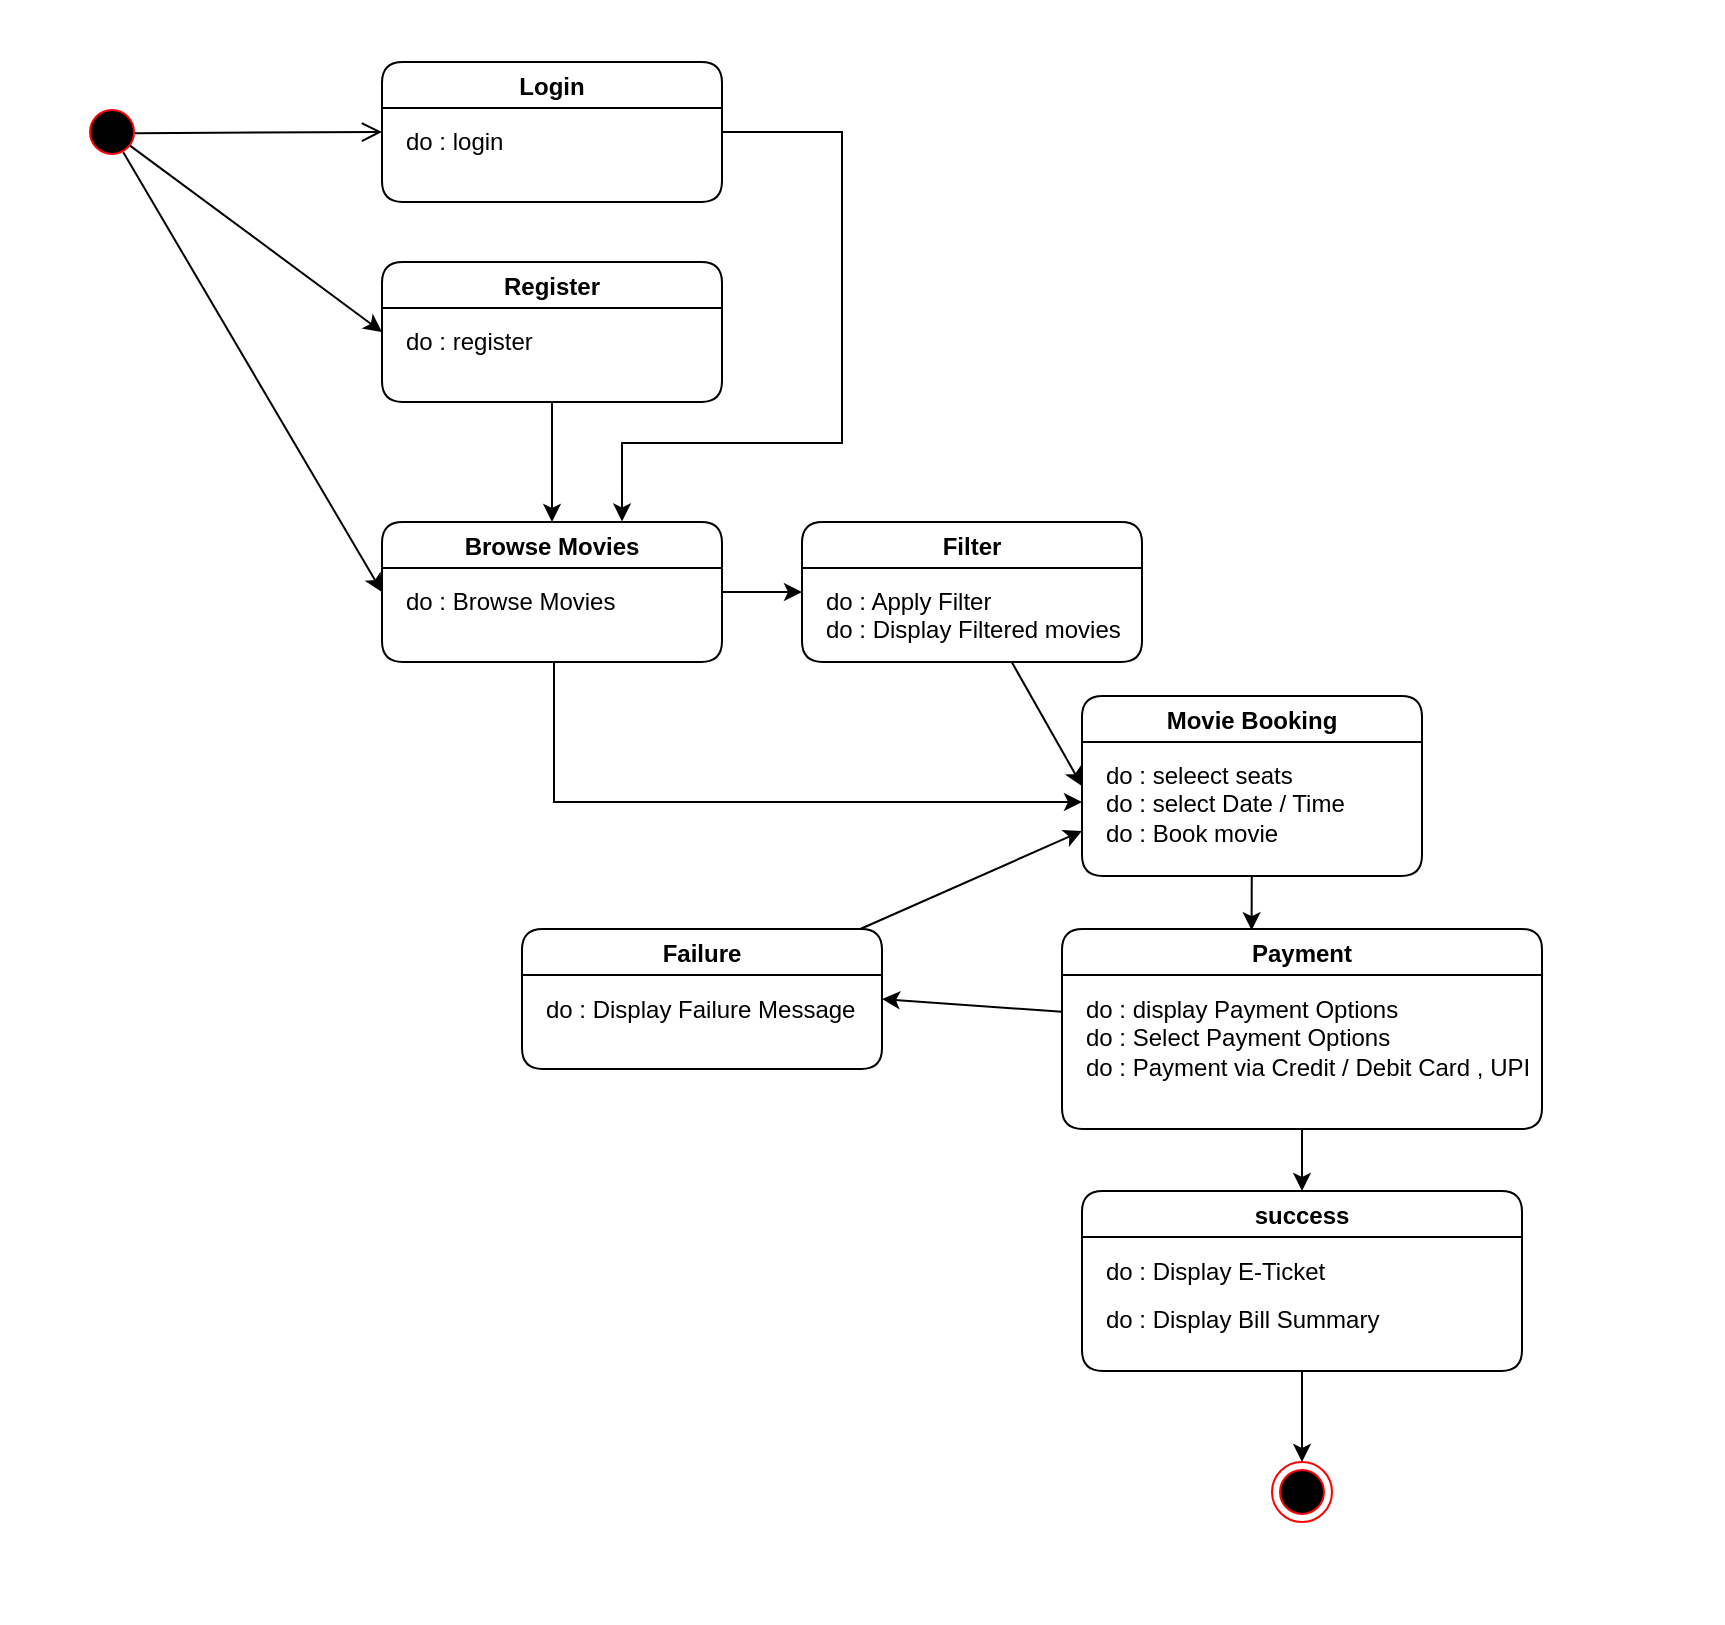 <mxfile version="12.2.2" type="device" pages="1"><diagram name="Page-1" id="58cdce13-f638-feb5-8d6f-7d28b1aa9fa0"><mxGraphModel dx="2886" dy="1680" grid="1" gridSize="10" guides="1" tooltips="1" connect="1" arrows="1" fold="1" page="1" pageScale="1" pageWidth="1100" pageHeight="850" background="#ffffff" math="0" shadow="0"><root><mxCell id="0"/><mxCell id="1" parent="0"/><mxCell id="HettC8K9gz9zgXReMGe_-32" style="rounded=0;orthogonalLoop=1;jettySize=auto;html=1;entryX=0;entryY=0.5;entryDx=0;entryDy=0;exitX=0.783;exitY=0.714;exitDx=0;exitDy=0;exitPerimeter=0;" parent="1" source="HettC8K9gz9zgXReMGe_-4" target="HettC8K9gz9zgXReMGe_-27" edge="1"><mxGeometry relative="1" as="geometry"/></mxCell><mxCell id="HettC8K9gz9zgXReMGe_-33" style="edgeStyle=none;rounded=0;orthogonalLoop=1;jettySize=auto;html=1;entryX=0;entryY=0.5;entryDx=0;entryDy=0;exitX=0.688;exitY=0.837;exitDx=0;exitDy=0;exitPerimeter=0;" parent="1" source="HettC8K9gz9zgXReMGe_-4" target="HettC8K9gz9zgXReMGe_-19" edge="1"><mxGeometry relative="1" as="geometry"><mxPoint x="270" y="310" as="targetPoint"/></mxGeometry></mxCell><mxCell id="HettC8K9gz9zgXReMGe_-4" value="" style="ellipse;html=1;shape=startState;fillColor=#000000;strokeColor=#ff0000;" parent="1" vertex="1"><mxGeometry x="120" y="80" width="30" height="30" as="geometry"/></mxCell><mxCell id="HettC8K9gz9zgXReMGe_-5" value="" style="html=1;verticalAlign=bottom;endArrow=open;endSize=8;strokeColor=#000000;exitX=0.882;exitY=0.52;exitDx=0;exitDy=0;exitPerimeter=0;entryX=0;entryY=0.5;entryDx=0;entryDy=0;" parent="1" source="HettC8K9gz9zgXReMGe_-4" target="HettC8K9gz9zgXReMGe_-29" edge="1"><mxGeometry relative="1" as="geometry"><mxPoint x="230" y="95.5" as="targetPoint"/><mxPoint x="146" y="95.5" as="sourcePoint"/></mxGeometry></mxCell><mxCell id="HettC8K9gz9zgXReMGe_-52" style="edgeStyle=none;rounded=0;orthogonalLoop=1;jettySize=auto;html=1;entryX=0;entryY=0.75;entryDx=0;entryDy=0;" parent="1" source="HettC8K9gz9zgXReMGe_-15" target="HettC8K9gz9zgXReMGe_-23" edge="1"><mxGeometry relative="1" as="geometry"><mxPoint x="700" y="358.5" as="targetPoint"/></mxGeometry></mxCell><mxCell id="HettC8K9gz9zgXReMGe_-15" value="Failure" style="swimlane;rounded=1;startSize=23;" parent="1" vertex="1"><mxGeometry x="340" y="493.5" width="180" height="70" as="geometry"><mxRectangle x="140" y="5" width="80" height="23" as="alternateBounds"/></mxGeometry></mxCell><mxCell id="HettC8K9gz9zgXReMGe_-16" value="do : Display Failure Message" style="text;html=1;resizable=0;points=[];autosize=1;align=left;verticalAlign=top;spacingTop=-4;" parent="HettC8K9gz9zgXReMGe_-15" vertex="1"><mxGeometry x="10" y="30" width="170" height="20" as="geometry"/></mxCell><mxCell id="bRlnaPuVCn2W1XJWT1bl-6" style="edgeStyle=orthogonalEdgeStyle;rounded=0;orthogonalLoop=1;jettySize=auto;html=1;entryX=0.5;entryY=0;entryDx=0;entryDy=0;" parent="1" source="HettC8K9gz9zgXReMGe_-17" target="HettC8K9gz9zgXReMGe_-53" edge="1"><mxGeometry relative="1" as="geometry"/></mxCell><mxCell id="HettC8K9gz9zgXReMGe_-17" value="success" style="swimlane;rounded=1;startSize=23;" parent="1" vertex="1"><mxGeometry x="620" y="624.5" width="220" height="90" as="geometry"><mxRectangle x="140" y="5" width="80" height="23" as="alternateBounds"/></mxGeometry></mxCell><mxCell id="HettC8K9gz9zgXReMGe_-18" value="do : Display E-Ticket&lt;br&gt;&amp;nbsp;" style="text;html=1;resizable=0;points=[];autosize=1;align=left;verticalAlign=top;spacingTop=-4;" parent="HettC8K9gz9zgXReMGe_-17" vertex="1"><mxGeometry x="10" y="30" width="130" height="30" as="geometry"/></mxCell><mxCell id="HettC8K9gz9zgXReMGe_-50" value="do : Display Bill Summary" style="text;html=1;" parent="HettC8K9gz9zgXReMGe_-17" vertex="1"><mxGeometry x="10" y="50" width="110" height="30" as="geometry"/></mxCell><mxCell id="HettC8K9gz9zgXReMGe_-34" style="edgeStyle=none;rounded=0;orthogonalLoop=1;jettySize=auto;html=1;entryX=0;entryY=0.5;entryDx=0;entryDy=0;" parent="1" source="HettC8K9gz9zgXReMGe_-19" target="HettC8K9gz9zgXReMGe_-25" edge="1"><mxGeometry relative="1" as="geometry"><mxPoint x="510" y="315.5" as="targetPoint"/></mxGeometry></mxCell><mxCell id="UNhjwap0lLsYnW5HGIpj-2" style="edgeStyle=orthogonalEdgeStyle;rounded=0;orthogonalLoop=1;jettySize=auto;html=1;" edge="1" parent="1" source="HettC8K9gz9zgXReMGe_-19"><mxGeometry relative="1" as="geometry"><mxPoint x="620" y="430" as="targetPoint"/><Array as="points"><mxPoint x="356" y="430"/></Array></mxGeometry></mxCell><mxCell id="HettC8K9gz9zgXReMGe_-19" value="Browse Movies" style="swimlane;rounded=1;" parent="1" vertex="1"><mxGeometry x="270" y="290" width="170" height="70" as="geometry"><mxRectangle x="140" y="5" width="80" height="23" as="alternateBounds"/></mxGeometry></mxCell><mxCell id="HettC8K9gz9zgXReMGe_-20" value="do :&amp;nbsp;&lt;span style=&quot;text-align: center&quot;&gt;Browse Movies&lt;/span&gt;" style="text;html=1;resizable=0;points=[];autosize=1;align=left;verticalAlign=top;spacingTop=-4;" parent="HettC8K9gz9zgXReMGe_-19" vertex="1"><mxGeometry x="10" y="30" width="120" height="20" as="geometry"/></mxCell><mxCell id="HettC8K9gz9zgXReMGe_-48" style="edgeStyle=none;rounded=0;orthogonalLoop=1;jettySize=auto;html=1;entryX=0.5;entryY=0;entryDx=0;entryDy=0;" parent="1" source="HettC8K9gz9zgXReMGe_-21" target="HettC8K9gz9zgXReMGe_-17" edge="1"><mxGeometry relative="1" as="geometry"><mxPoint x="860" y="600" as="targetPoint"/></mxGeometry></mxCell><mxCell id="HettC8K9gz9zgXReMGe_-51" style="edgeStyle=none;rounded=0;orthogonalLoop=1;jettySize=auto;html=1;entryX=1;entryY=0.5;entryDx=0;entryDy=0;" parent="1" source="HettC8K9gz9zgXReMGe_-21" target="HettC8K9gz9zgXReMGe_-15" edge="1"><mxGeometry relative="1" as="geometry"><mxPoint x="550" y="690" as="targetPoint"/></mxGeometry></mxCell><mxCell id="HettC8K9gz9zgXReMGe_-21" value="Payment" style="swimlane;rounded=1;" parent="1" vertex="1"><mxGeometry x="610" y="493.5" width="240" height="100" as="geometry"><mxRectangle x="140" y="5" width="80" height="23" as="alternateBounds"/></mxGeometry></mxCell><mxCell id="HettC8K9gz9zgXReMGe_-22" value="do : display Payment Options" style="text;html=1;resizable=0;points=[];autosize=1;align=left;verticalAlign=top;spacingTop=-4;" parent="HettC8K9gz9zgXReMGe_-21" vertex="1"><mxGeometry x="10" y="30" width="170" height="20" as="geometry"/></mxCell><mxCell id="HettC8K9gz9zgXReMGe_-45" value="do : Select Payment Options" style="text;html=1;" parent="HettC8K9gz9zgXReMGe_-21" vertex="1"><mxGeometry x="10" y="40" width="110" height="30" as="geometry"/></mxCell><mxCell id="HettC8K9gz9zgXReMGe_-46" value="do : Payment via Credit / Debit Card , UPI" style="text;html=1;" parent="HettC8K9gz9zgXReMGe_-21" vertex="1"><mxGeometry x="10" y="55" width="110" height="30" as="geometry"/></mxCell><mxCell id="HettC8K9gz9zgXReMGe_-44" style="edgeStyle=none;rounded=0;orthogonalLoop=1;jettySize=auto;html=1;entryX=0.395;entryY=0.006;entryDx=0;entryDy=0;entryPerimeter=0;" parent="1" source="HettC8K9gz9zgXReMGe_-23" target="HettC8K9gz9zgXReMGe_-21" edge="1"><mxGeometry relative="1" as="geometry"/></mxCell><mxCell id="HettC8K9gz9zgXReMGe_-23" value="Movie Booking" style="swimlane;rounded=1;" parent="1" vertex="1"><mxGeometry x="620" y="377" width="170" height="90" as="geometry"><mxRectangle x="140" y="5" width="80" height="23" as="alternateBounds"/></mxGeometry></mxCell><mxCell id="HettC8K9gz9zgXReMGe_-24" value="do : seleect seats" style="text;html=1;resizable=0;points=[];autosize=1;align=left;verticalAlign=top;spacingTop=-4;" parent="HettC8K9gz9zgXReMGe_-23" vertex="1"><mxGeometry x="10" y="30" width="110" height="20" as="geometry"/></mxCell><mxCell id="HettC8K9gz9zgXReMGe_-40" value="do : select Date / Time" style="text;html=1;" parent="HettC8K9gz9zgXReMGe_-23" vertex="1"><mxGeometry x="10" y="40" width="110" height="30" as="geometry"/></mxCell><mxCell id="HettC8K9gz9zgXReMGe_-43" value="do : Book movie" style="text;html=1;" parent="HettC8K9gz9zgXReMGe_-23" vertex="1"><mxGeometry x="10" y="55" width="110" height="30" as="geometry"/></mxCell><mxCell id="HettC8K9gz9zgXReMGe_-39" style="edgeStyle=none;rounded=0;orthogonalLoop=1;jettySize=auto;html=1;entryX=0;entryY=0.5;entryDx=0;entryDy=0;" parent="1" source="HettC8K9gz9zgXReMGe_-25" target="HettC8K9gz9zgXReMGe_-23" edge="1"><mxGeometry relative="1" as="geometry"/></mxCell><mxCell id="HettC8K9gz9zgXReMGe_-25" value="Filter" style="swimlane;rounded=1;" parent="1" vertex="1"><mxGeometry x="480" y="290" width="170" height="70" as="geometry"><mxRectangle x="140" y="5" width="80" height="23" as="alternateBounds"/></mxGeometry></mxCell><mxCell id="HettC8K9gz9zgXReMGe_-26" value="do : Apply Filter" style="text;html=1;resizable=0;points=[];autosize=1;align=left;verticalAlign=top;spacingTop=-4;" parent="HettC8K9gz9zgXReMGe_-25" vertex="1"><mxGeometry x="10" y="30" width="100" height="20" as="geometry"/></mxCell><mxCell id="HettC8K9gz9zgXReMGe_-38" value="do : Display Filtered movies" style="text;html=1;" parent="HettC8K9gz9zgXReMGe_-25" vertex="1"><mxGeometry x="10" y="40" width="110" height="30" as="geometry"/></mxCell><mxCell id="HettC8K9gz9zgXReMGe_-35" style="edgeStyle=none;rounded=0;orthogonalLoop=1;jettySize=auto;html=1;entryX=0.5;entryY=0;entryDx=0;entryDy=0;" parent="1" source="HettC8K9gz9zgXReMGe_-27" target="HettC8K9gz9zgXReMGe_-19" edge="1"><mxGeometry relative="1" as="geometry"/></mxCell><mxCell id="HettC8K9gz9zgXReMGe_-27" value="Register" style="swimlane;rounded=1;" parent="1" vertex="1"><mxGeometry x="270" y="160" width="170" height="70" as="geometry"><mxRectangle x="140" y="5" width="80" height="23" as="alternateBounds"/></mxGeometry></mxCell><mxCell id="HettC8K9gz9zgXReMGe_-28" value="do : register" style="text;html=1;resizable=0;points=[];autosize=1;align=left;verticalAlign=top;spacingTop=-4;" parent="HettC8K9gz9zgXReMGe_-27" vertex="1"><mxGeometry x="10" y="30" width="80" height="20" as="geometry"/></mxCell><mxCell id="HettC8K9gz9zgXReMGe_-31" style="edgeStyle=orthogonalEdgeStyle;rounded=0;orthogonalLoop=1;jettySize=auto;html=1;entryX=0.706;entryY=-0.004;entryDx=0;entryDy=0;entryPerimeter=0;" parent="1" source="HettC8K9gz9zgXReMGe_-29" target="HettC8K9gz9zgXReMGe_-19" edge="1"><mxGeometry relative="1" as="geometry"><mxPoint x="390" y="288.5" as="targetPoint"/><Array as="points"><mxPoint x="500" y="94.5"/><mxPoint x="500" y="250.5"/><mxPoint x="390" y="250.5"/></Array></mxGeometry></mxCell><mxCell id="HettC8K9gz9zgXReMGe_-29" value="Login" style="swimlane;rounded=1;" parent="1" vertex="1"><mxGeometry x="270" y="60" width="170" height="70" as="geometry"><mxRectangle x="140" y="5" width="80" height="23" as="alternateBounds"/></mxGeometry></mxCell><mxCell id="HettC8K9gz9zgXReMGe_-30" value="do : login&amp;nbsp;" style="text;html=1;resizable=0;points=[];autosize=1;align=left;verticalAlign=top;spacingTop=-4;" parent="HettC8K9gz9zgXReMGe_-29" vertex="1"><mxGeometry x="10" y="30" width="70" height="20" as="geometry"/></mxCell><mxCell id="HettC8K9gz9zgXReMGe_-53" value="" style="ellipse;html=1;shape=endState;fillColor=#000000;strokeColor=#ff0000;rounded=1;" parent="1" vertex="1"><mxGeometry x="715" y="760" width="30" height="30" as="geometry"/></mxCell><mxCell id="UNhjwap0lLsYnW5HGIpj-3" value="" style="rounded=0;whiteSpace=wrap;html=1;fillColor=none;strokeColor=#FFFFFF;" vertex="1" parent="1"><mxGeometry x="80" y="30" width="860" height="810" as="geometry"/></mxCell></root></mxGraphModel></diagram></mxfile>
